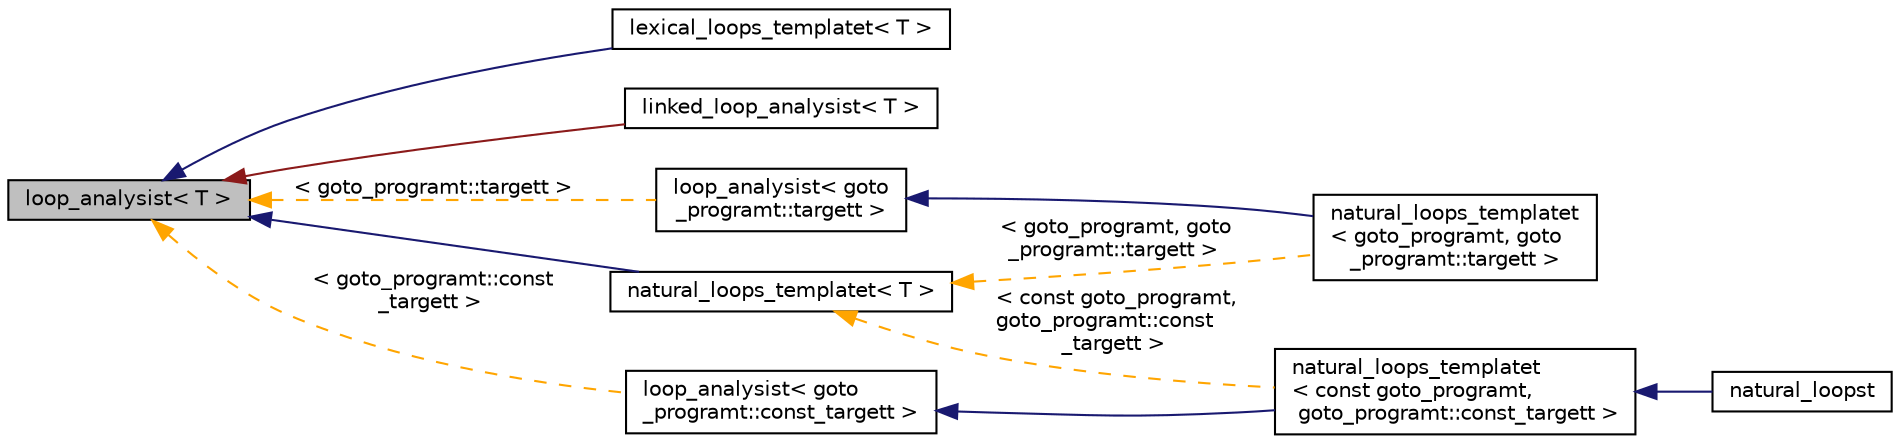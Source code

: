 digraph "loop_analysist&lt; T &gt;"
{
 // LATEX_PDF_SIZE
  bgcolor="transparent";
  edge [fontname="Helvetica",fontsize="10",labelfontname="Helvetica",labelfontsize="10"];
  node [fontname="Helvetica",fontsize="10",shape=record];
  rankdir="LR";
  Node1 [label="loop_analysist\< T \>",height=0.2,width=0.4,color="black", fillcolor="grey75", style="filled", fontcolor="black",tooltip=" "];
  Node1 -> Node2 [dir="back",color="midnightblue",fontsize="10",style="solid",fontname="Helvetica"];
  Node2 [label="lexical_loops_templatet\< T \>",height=0.2,width=0.4,color="black",URL="$classlexical__loops__templatet.html",tooltip="Main driver for working out if a class (normally goto_programt) has any lexical loops."];
  Node1 -> Node3 [dir="back",color="firebrick4",fontsize="10",style="solid",fontname="Helvetica"];
  Node3 [label="linked_loop_analysist\< T \>",height=0.2,width=0.4,color="black",URL="$classlinked__loop__analysist.html",tooltip=" "];
  Node1 -> Node4 [dir="back",color="midnightblue",fontsize="10",style="solid",fontname="Helvetica"];
  Node4 [label="natural_loops_templatet\< T \>",height=0.2,width=0.4,color="black",URL="$classnatural__loops__templatet.html",tooltip="Main driver for working out if a class (normally goto_programt) has any natural loops."];
  Node4 -> Node5 [dir="back",color="orange",fontsize="10",style="dashed",label=" \< goto_programt, goto\l_programt::targett \>" ,fontname="Helvetica"];
  Node5 [label="natural_loops_templatet\l\< goto_programt, goto\l_programt::targett \>",height=0.2,width=0.4,color="black",URL="$classnatural__loops__templatet.html",tooltip=" "];
  Node4 -> Node6 [dir="back",color="orange",fontsize="10",style="dashed",label=" \< const goto_programt,\l goto_programt::const\l_targett \>" ,fontname="Helvetica"];
  Node6 [label="natural_loops_templatet\l\< const goto_programt,\l goto_programt::const_targett \>",height=0.2,width=0.4,color="black",URL="$classnatural__loops__templatet.html",tooltip=" "];
  Node6 -> Node7 [dir="back",color="midnightblue",fontsize="10",style="solid",fontname="Helvetica"];
  Node7 [label="natural_loopst",height=0.2,width=0.4,color="black",URL="$classnatural__loopst.html",tooltip="A concretized version of natural_loops_templatet<const goto_programt, goto_programt::const_targett>"];
  Node1 -> Node8 [dir="back",color="orange",fontsize="10",style="dashed",label=" \< goto_programt::targett \>" ,fontname="Helvetica"];
  Node8 [label="loop_analysist\< goto\l_programt::targett \>",height=0.2,width=0.4,color="black",URL="$classloop__analysist.html",tooltip=" "];
  Node8 -> Node5 [dir="back",color="midnightblue",fontsize="10",style="solid",fontname="Helvetica"];
  Node1 -> Node9 [dir="back",color="orange",fontsize="10",style="dashed",label=" \< goto_programt::const\l_targett \>" ,fontname="Helvetica"];
  Node9 [label="loop_analysist\< goto\l_programt::const_targett \>",height=0.2,width=0.4,color="black",URL="$classloop__analysist.html",tooltip=" "];
  Node9 -> Node6 [dir="back",color="midnightblue",fontsize="10",style="solid",fontname="Helvetica"];
}
